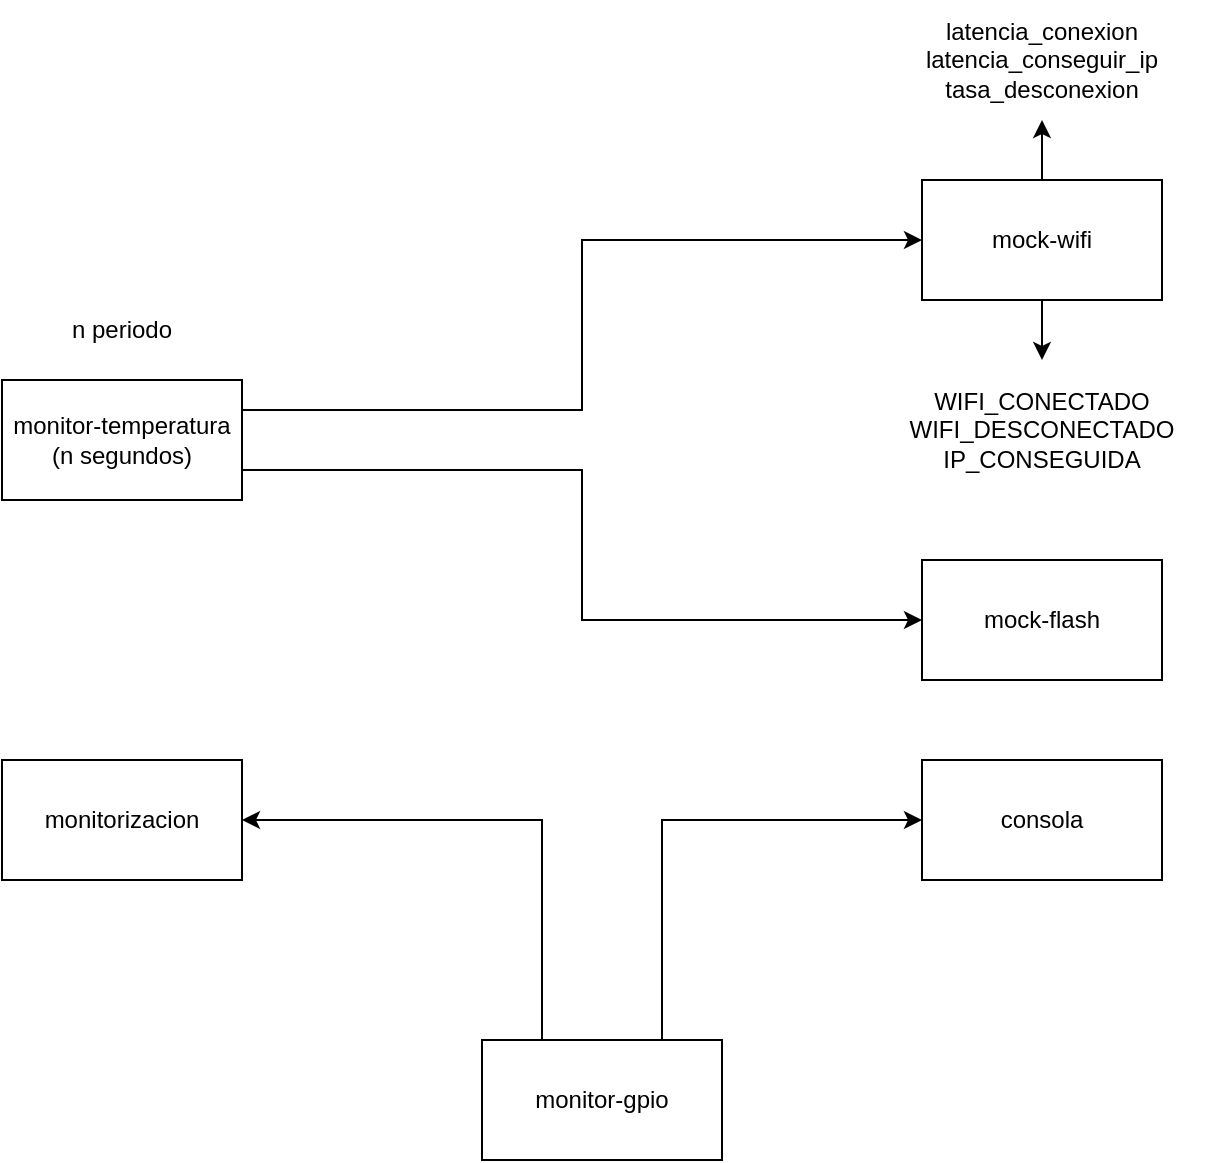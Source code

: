 <mxfile version="22.0.4" type="device">
  <diagram name="Página-1" id="yYDjsf7TxtFNMvkuyLiJ">
    <mxGraphModel dx="1434" dy="729" grid="1" gridSize="10" guides="1" tooltips="1" connect="1" arrows="1" fold="1" page="1" pageScale="1" pageWidth="827" pageHeight="1169" math="0" shadow="0">
      <root>
        <mxCell id="0" />
        <mxCell id="1" parent="0" />
        <mxCell id="HbJUNmLFR2WcDqkG6CsS-2" value="monitorizacion" style="rounded=0;whiteSpace=wrap;html=1;" parent="1" vertex="1">
          <mxGeometry x="110" y="560" width="120" height="60" as="geometry" />
        </mxCell>
        <mxCell id="HbJUNmLFR2WcDqkG6CsS-3" value="consola" style="rounded=0;whiteSpace=wrap;html=1;" parent="1" vertex="1">
          <mxGeometry x="570" y="560" width="120" height="60" as="geometry" />
        </mxCell>
        <mxCell id="e7S-K1D19GoaA7_8Xtrd-3" style="edgeStyle=orthogonalEdgeStyle;rounded=0;orthogonalLoop=1;jettySize=auto;html=1;exitX=1;exitY=0.25;exitDx=0;exitDy=0;entryX=0;entryY=0.5;entryDx=0;entryDy=0;" edge="1" parent="1" source="HbJUNmLFR2WcDqkG6CsS-4" target="HbJUNmLFR2WcDqkG6CsS-7">
          <mxGeometry relative="1" as="geometry" />
        </mxCell>
        <mxCell id="e7S-K1D19GoaA7_8Xtrd-4" style="edgeStyle=orthogonalEdgeStyle;rounded=0;orthogonalLoop=1;jettySize=auto;html=1;exitX=1;exitY=0.75;exitDx=0;exitDy=0;entryX=0;entryY=0.5;entryDx=0;entryDy=0;" edge="1" parent="1" source="HbJUNmLFR2WcDqkG6CsS-4" target="HbJUNmLFR2WcDqkG6CsS-11">
          <mxGeometry relative="1" as="geometry" />
        </mxCell>
        <mxCell id="HbJUNmLFR2WcDqkG6CsS-4" value="monitor-temperatura&lt;br&gt;(n segundos)" style="rounded=0;whiteSpace=wrap;html=1;" parent="1" vertex="1">
          <mxGeometry x="110" y="370" width="120" height="60" as="geometry" />
        </mxCell>
        <mxCell id="e7S-K1D19GoaA7_8Xtrd-9" style="edgeStyle=orthogonalEdgeStyle;rounded=0;orthogonalLoop=1;jettySize=auto;html=1;exitX=0.5;exitY=1;exitDx=0;exitDy=0;entryX=0.5;entryY=0;entryDx=0;entryDy=0;" edge="1" parent="1" source="HbJUNmLFR2WcDqkG6CsS-7" target="HbJUNmLFR2WcDqkG6CsS-10">
          <mxGeometry relative="1" as="geometry" />
        </mxCell>
        <mxCell id="e7S-K1D19GoaA7_8Xtrd-10" style="edgeStyle=orthogonalEdgeStyle;rounded=0;orthogonalLoop=1;jettySize=auto;html=1;exitX=0.5;exitY=0;exitDx=0;exitDy=0;" edge="1" parent="1" source="HbJUNmLFR2WcDqkG6CsS-7">
          <mxGeometry relative="1" as="geometry">
            <mxPoint x="630" y="270" as="targetPoint" />
          </mxGeometry>
        </mxCell>
        <mxCell id="e7S-K1D19GoaA7_8Xtrd-11" style="edgeStyle=orthogonalEdgeStyle;rounded=0;orthogonalLoop=1;jettySize=auto;html=1;exitX=0.5;exitY=0;exitDx=0;exitDy=0;entryX=0.5;entryY=1;entryDx=0;entryDy=0;" edge="1" parent="1" source="HbJUNmLFR2WcDqkG6CsS-7" target="HbJUNmLFR2WcDqkG6CsS-8">
          <mxGeometry relative="1" as="geometry" />
        </mxCell>
        <mxCell id="HbJUNmLFR2WcDqkG6CsS-7" value="mock-wifi" style="rounded=0;whiteSpace=wrap;html=1;" parent="1" vertex="1">
          <mxGeometry x="570" y="270" width="120" height="60" as="geometry" />
        </mxCell>
        <mxCell id="HbJUNmLFR2WcDqkG6CsS-8" value="latencia_conexion&lt;br&gt;latencia_conseguir_ip&lt;br&gt;tasa_desconexion" style="text;html=1;align=center;verticalAlign=middle;whiteSpace=wrap;rounded=0;" parent="1" vertex="1">
          <mxGeometry x="555" y="180" width="150" height="60" as="geometry" />
        </mxCell>
        <mxCell id="HbJUNmLFR2WcDqkG6CsS-9" value="n periodo" style="text;html=1;align=center;verticalAlign=middle;whiteSpace=wrap;rounded=0;" parent="1" vertex="1">
          <mxGeometry x="140" y="330" width="60" height="30" as="geometry" />
        </mxCell>
        <mxCell id="HbJUNmLFR2WcDqkG6CsS-10" value="WIFI_CONECTADO&lt;br&gt;WIFI_DESCONECTADO&lt;br&gt;IP_CONSEGUIDA" style="text;html=1;align=center;verticalAlign=middle;whiteSpace=wrap;rounded=0;" parent="1" vertex="1">
          <mxGeometry x="540" y="360" width="180" height="70" as="geometry" />
        </mxCell>
        <mxCell id="HbJUNmLFR2WcDqkG6CsS-11" value="mock-flash" style="rounded=0;whiteSpace=wrap;html=1;" parent="1" vertex="1">
          <mxGeometry x="570" y="460" width="120" height="60" as="geometry" />
        </mxCell>
        <mxCell id="e7S-K1D19GoaA7_8Xtrd-6" style="edgeStyle=orthogonalEdgeStyle;rounded=0;orthogonalLoop=1;jettySize=auto;html=1;exitX=0.25;exitY=0;exitDx=0;exitDy=0;entryX=1;entryY=0.5;entryDx=0;entryDy=0;" edge="1" parent="1" source="e7S-K1D19GoaA7_8Xtrd-1" target="HbJUNmLFR2WcDqkG6CsS-2">
          <mxGeometry relative="1" as="geometry" />
        </mxCell>
        <mxCell id="e7S-K1D19GoaA7_8Xtrd-7" style="edgeStyle=orthogonalEdgeStyle;rounded=0;orthogonalLoop=1;jettySize=auto;html=1;exitX=0.75;exitY=0;exitDx=0;exitDy=0;entryX=0;entryY=0.5;entryDx=0;entryDy=0;" edge="1" parent="1" source="e7S-K1D19GoaA7_8Xtrd-1" target="HbJUNmLFR2WcDqkG6CsS-3">
          <mxGeometry relative="1" as="geometry" />
        </mxCell>
        <mxCell id="e7S-K1D19GoaA7_8Xtrd-1" value="monitor-gpio" style="rounded=0;whiteSpace=wrap;html=1;" vertex="1" parent="1">
          <mxGeometry x="350" y="700" width="120" height="60" as="geometry" />
        </mxCell>
      </root>
    </mxGraphModel>
  </diagram>
</mxfile>
